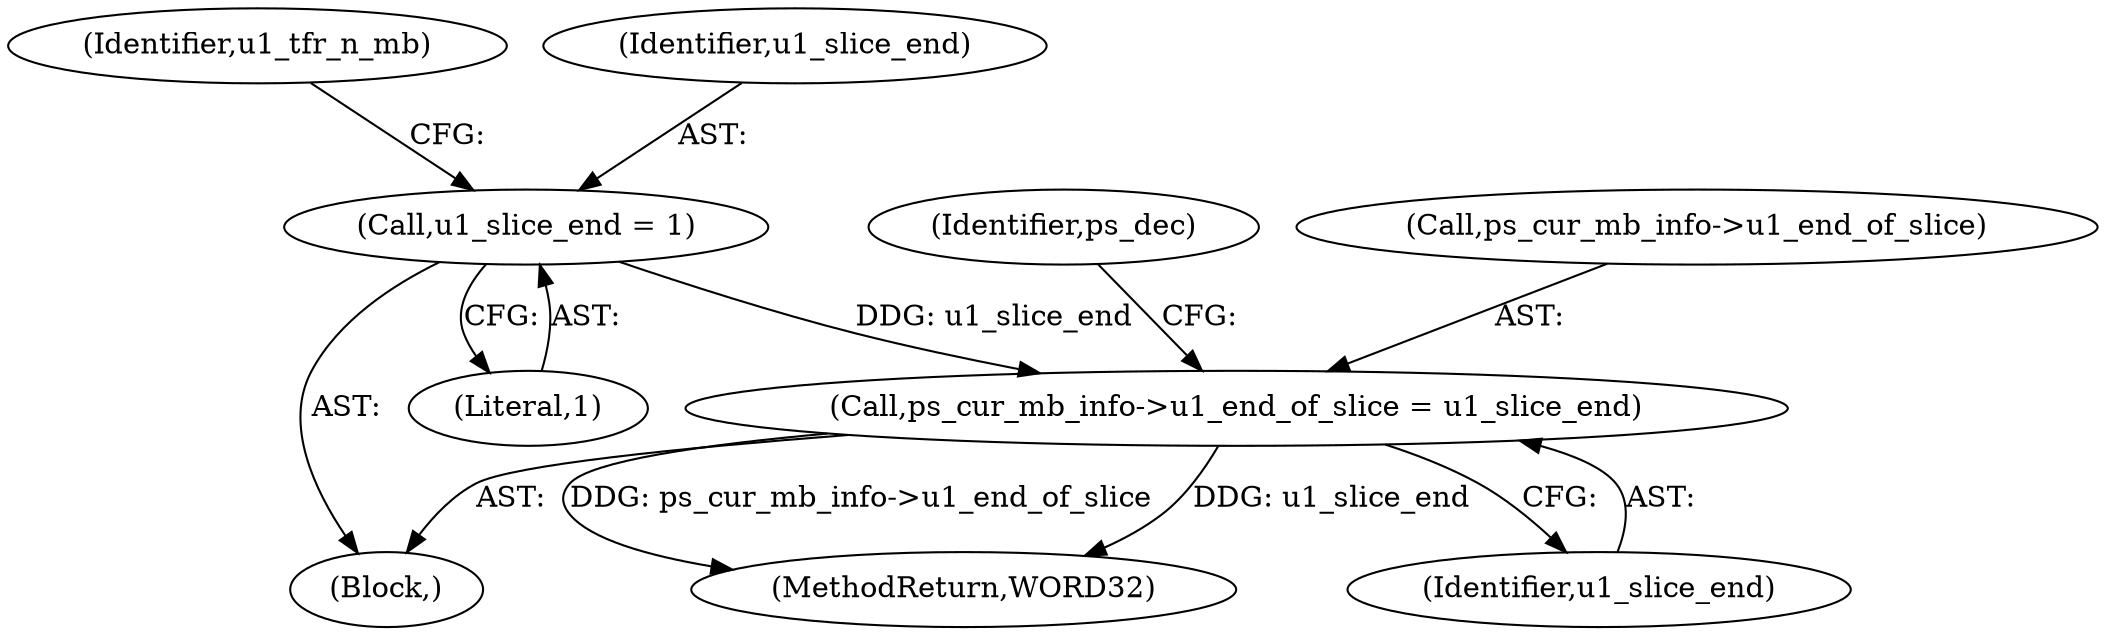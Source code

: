 digraph "0_Android_e629194c62a9a129ce378e08cb1059a8a53f1795_0@pointer" {
"1000657" [label="(Call,ps_cur_mb_info->u1_end_of_slice = u1_slice_end)"];
"1000651" [label="(Call,u1_slice_end = 1)"];
"1001358" [label="(MethodReturn,WORD32)"];
"1000651" [label="(Call,u1_slice_end = 1)"];
"1000653" [label="(Literal,1)"];
"1000657" [label="(Call,ps_cur_mb_info->u1_end_of_slice = u1_slice_end)"];
"1000664" [label="(Identifier,ps_dec)"];
"1000606" [label="(Block,)"];
"1000655" [label="(Identifier,u1_tfr_n_mb)"];
"1000661" [label="(Identifier,u1_slice_end)"];
"1000652" [label="(Identifier,u1_slice_end)"];
"1000658" [label="(Call,ps_cur_mb_info->u1_end_of_slice)"];
"1000657" -> "1000606"  [label="AST: "];
"1000657" -> "1000661"  [label="CFG: "];
"1000658" -> "1000657"  [label="AST: "];
"1000661" -> "1000657"  [label="AST: "];
"1000664" -> "1000657"  [label="CFG: "];
"1000657" -> "1001358"  [label="DDG: u1_slice_end"];
"1000657" -> "1001358"  [label="DDG: ps_cur_mb_info->u1_end_of_slice"];
"1000651" -> "1000657"  [label="DDG: u1_slice_end"];
"1000651" -> "1000606"  [label="AST: "];
"1000651" -> "1000653"  [label="CFG: "];
"1000652" -> "1000651"  [label="AST: "];
"1000653" -> "1000651"  [label="AST: "];
"1000655" -> "1000651"  [label="CFG: "];
}
